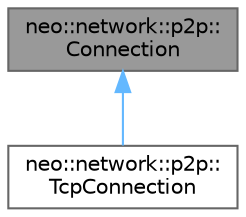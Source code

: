 digraph "neo::network::p2p::Connection"
{
 // LATEX_PDF_SIZE
  bgcolor="transparent";
  edge [fontname=Helvetica,fontsize=10,labelfontname=Helvetica,labelfontsize=10];
  node [fontname=Helvetica,fontsize=10,shape=box,height=0.2,width=0.4];
  Node1 [id="Node000001",label="neo::network::p2p::\lConnection",height=0.2,width=0.4,color="gray40", fillcolor="grey60", style="filled", fontcolor="black",tooltip="Represents a connection to a remote node."];
  Node1 -> Node2 [id="edge1_Node000001_Node000002",dir="back",color="steelblue1",style="solid",tooltip=" "];
  Node2 [id="Node000002",label="neo::network::p2p::\lTcpConnection",height=0.2,width=0.4,color="gray40", fillcolor="white", style="filled",URL="$classneo_1_1network_1_1p2p_1_1_tcp_connection.html",tooltip="Represents a TCP connection to a remote node."];
}
